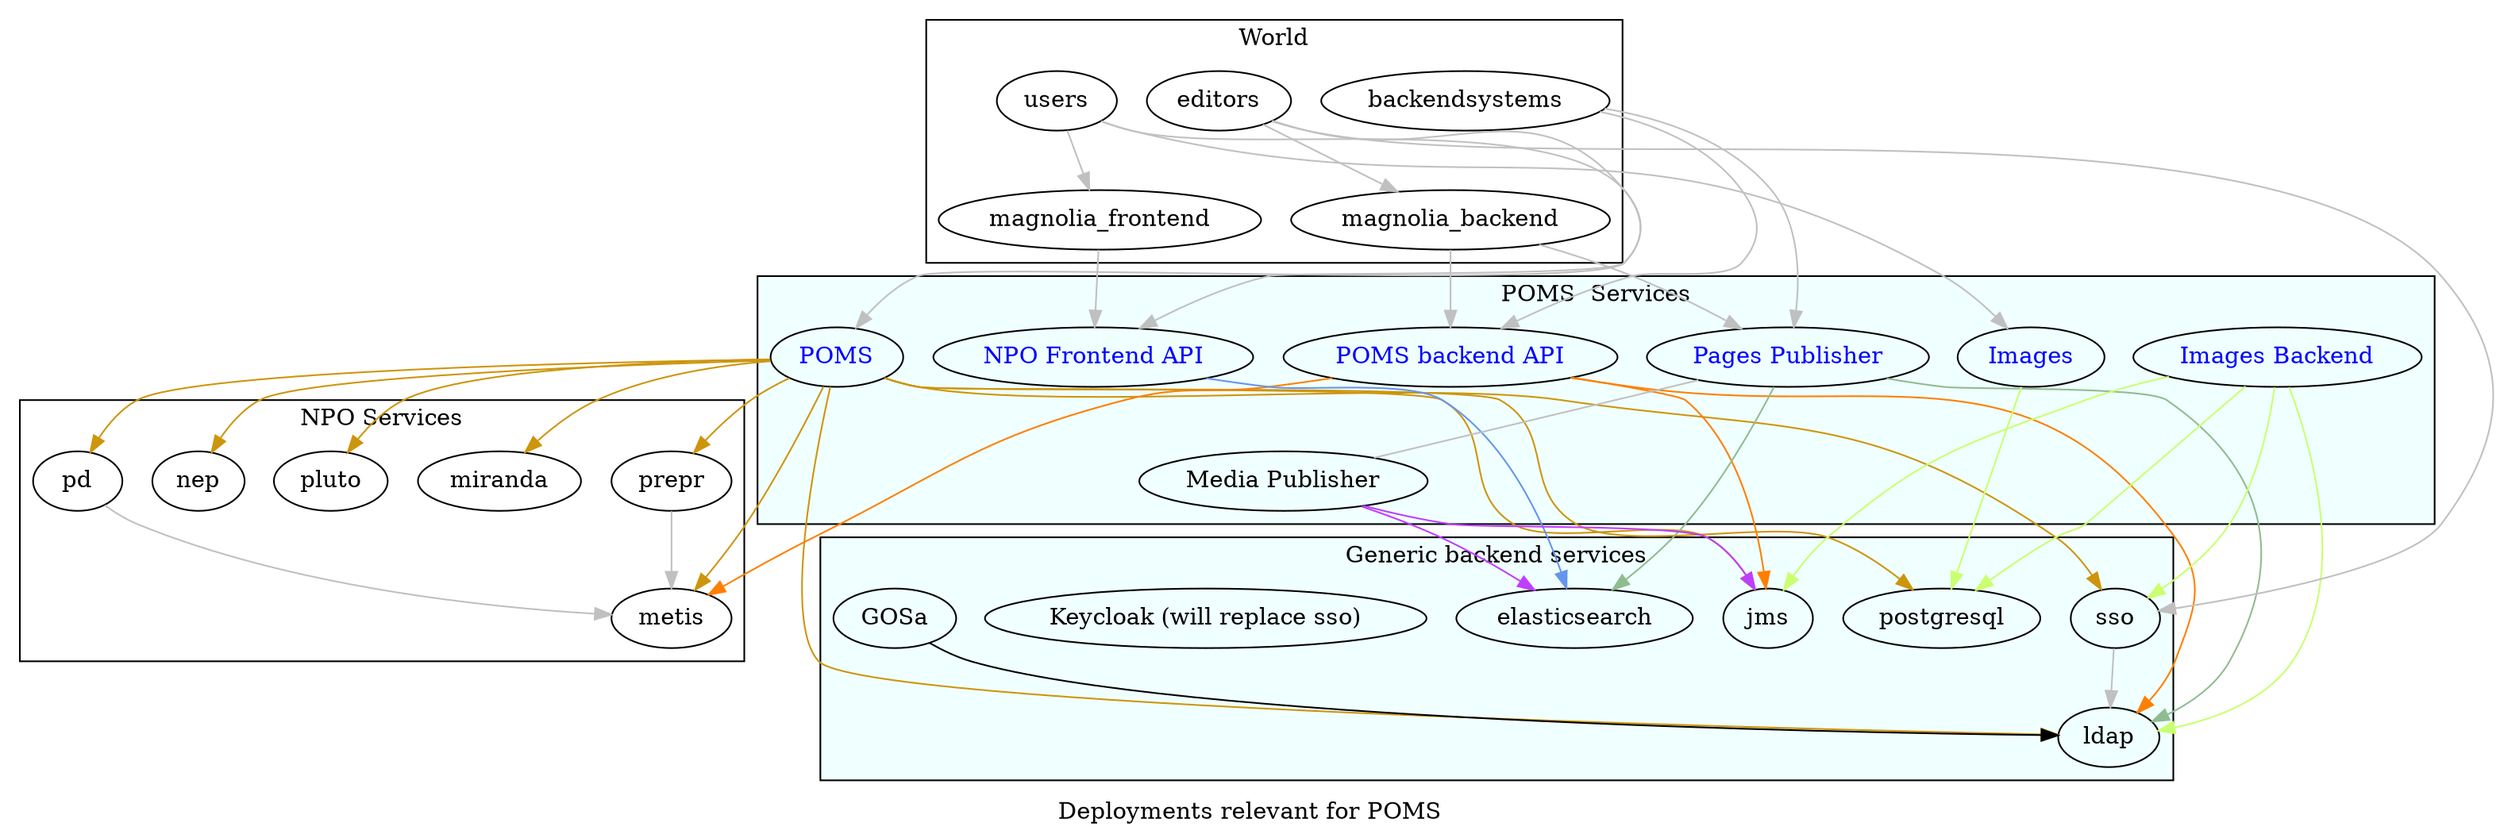 digraph poms_universe {

label="Deployments relevant for POMS"

poms [ label="POMS" href="https://poms.omroep.nl/" fontcolor=blue ]
poms_backend [ label="POMS backend API" href="https://api.poms.omroep.nl/" fontcolor=blue ]
api [ label = "NPO Frontend API" href="https://rs.poms.omroep.nl/" fontcolor=blue ]
pages_publish [ label = "Pages Publisher"     href="https://publish.pages.omroep.nl/" fontcolor=blue ]
media_publish [ label = "Media Publisher" ]
images_frontend [ label = "Images" href="https://images.poms.omroep.nl" fontcolor=blue]
images_backend [ label = "Images Backend" href="https://images-backend.poms.omroep.nl" fontcolor=blue ]

subgraph cluster_0  {
  label="Generic backend services"
  bgcolor=azure
  postgresql
  elasticsearch
  sso
  jms
  ldap
  keycloak [ label = "Keycloak (will replace sso)" ]
  gosa [ label="GOSa" href="https://admin.sso.omroep.nl/" ]
}

subgraph cluster_1  {
  label="VPRO"
  magnolia_frontend
  magnolia_backend
}

subgraph cluster_1  {
  label="World"
  users
  backendsystems
  editors
}
subgraph cluster_3  {
  label="POMS  Services"
  bgcolor=azure
  poms
  poms_backend
  pages_publish
  media_publish
  api
  images_frontend
  images_backend
}

subgraph cluster_4  {
  label="NPO Services"
  metis
  pd
  prepr
  miranda
  pluto
  nep
}

editors -> {
  magnolia_backend
  poms
  sso
}[color=gray]

users -> {
  magnolia_frontend
  api
  images_frontend
}[color=gray]

backendsystems -> {
  poms_backend
  pages_publish
}[color=gray]

poms -> {
  postgresql
  jms
  sso
  ldap
  miranda
  prepr
  pd
  metis
  pluto
  nep
}[color=darkgoldenrod3]

poms_backend -> {
  jms
  ldap
  metis
  ldap
}[color=darkorange1]

api -> {
  elasticsearch
}[color=cornflowerblue]

pages_publish-> {
  elasticsearch
  ldap
}[color=darkseagreen]

media_publish -> {
  elasticsearch
  jms
}[color=darkorchid1]
pages_publish -> media_publish[color=gray dir=none]

images_frontend -> {
  postgresql
}[color=darkolivegreen1]
images_backend -> {
  postgresql
  jms
  sso
  ldap
}[color=darkolivegreen1]

magnolia_backend -> {
  poms_backend
  pages_publish
}[color=gray]

magnolia_frontend -> {
  api
}[color=gray]

sso -> ldap[color=gray]

prepr -> metis[color=gray]
pd -> metis[color=gray]

gosa -> ldap

}
